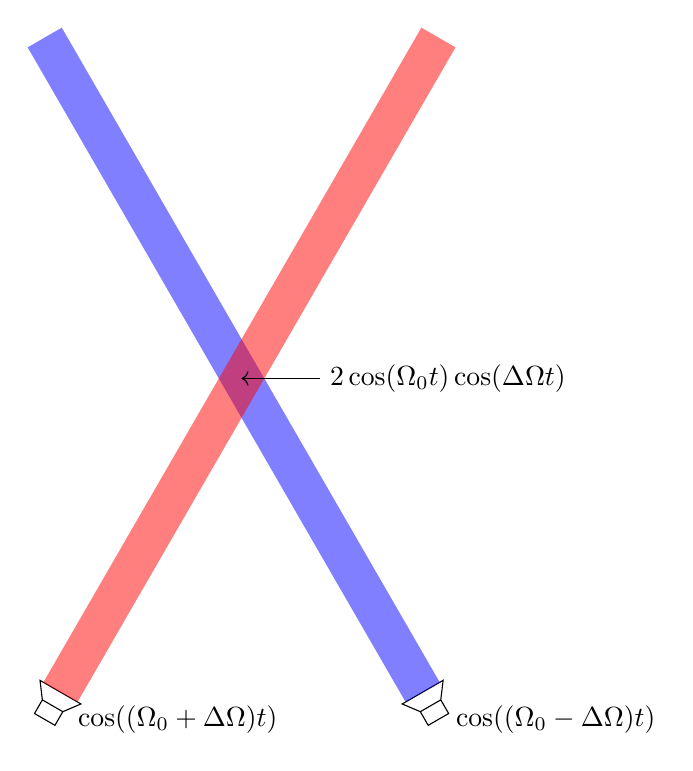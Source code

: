 \begin{tikzpicture}
	% Blue beam
	\draw[shift={(2.5,0)},rotate={90+30}] (0,-0.15) rectangle (0.2,0.15) -- (0.4,0.3) -- (0.4,-0.3) -- (0.2,-0.15);
	\fill[blue,shift={(2.5,0)},rotate=30,opacity=0.5] (-0.25,0.4) rectangle (0.25,10);
	\draw (2.6,0) node[anchor=west]{$\cos((\Omega_0 - \Delta \Omega)t)$};
	
	% Red beam
	\draw[shift={(-2.5,0)},rotate={90-30}] (0,-0.15) rectangle (0.2,0.15) -- (0.4,0.3) -- (0.4,-0.3) -- (0.2,-0.15);
	\fill[red,shift={(-2.5,0)},rotate=-30,opacity=0.5] (-0.25,0.4) rectangle (0.25,10);
	\draw (-2.2,0) node[anchor=west]{$\cos((\Omega_0 + \Delta \Omega)t)$};

	\draw[->] (1,4.33) node[anchor=west]{$2\cos(\Omega_0 t)\cos(\Delta \Omega t)$} -- (0,4.33);
\end{tikzpicture}